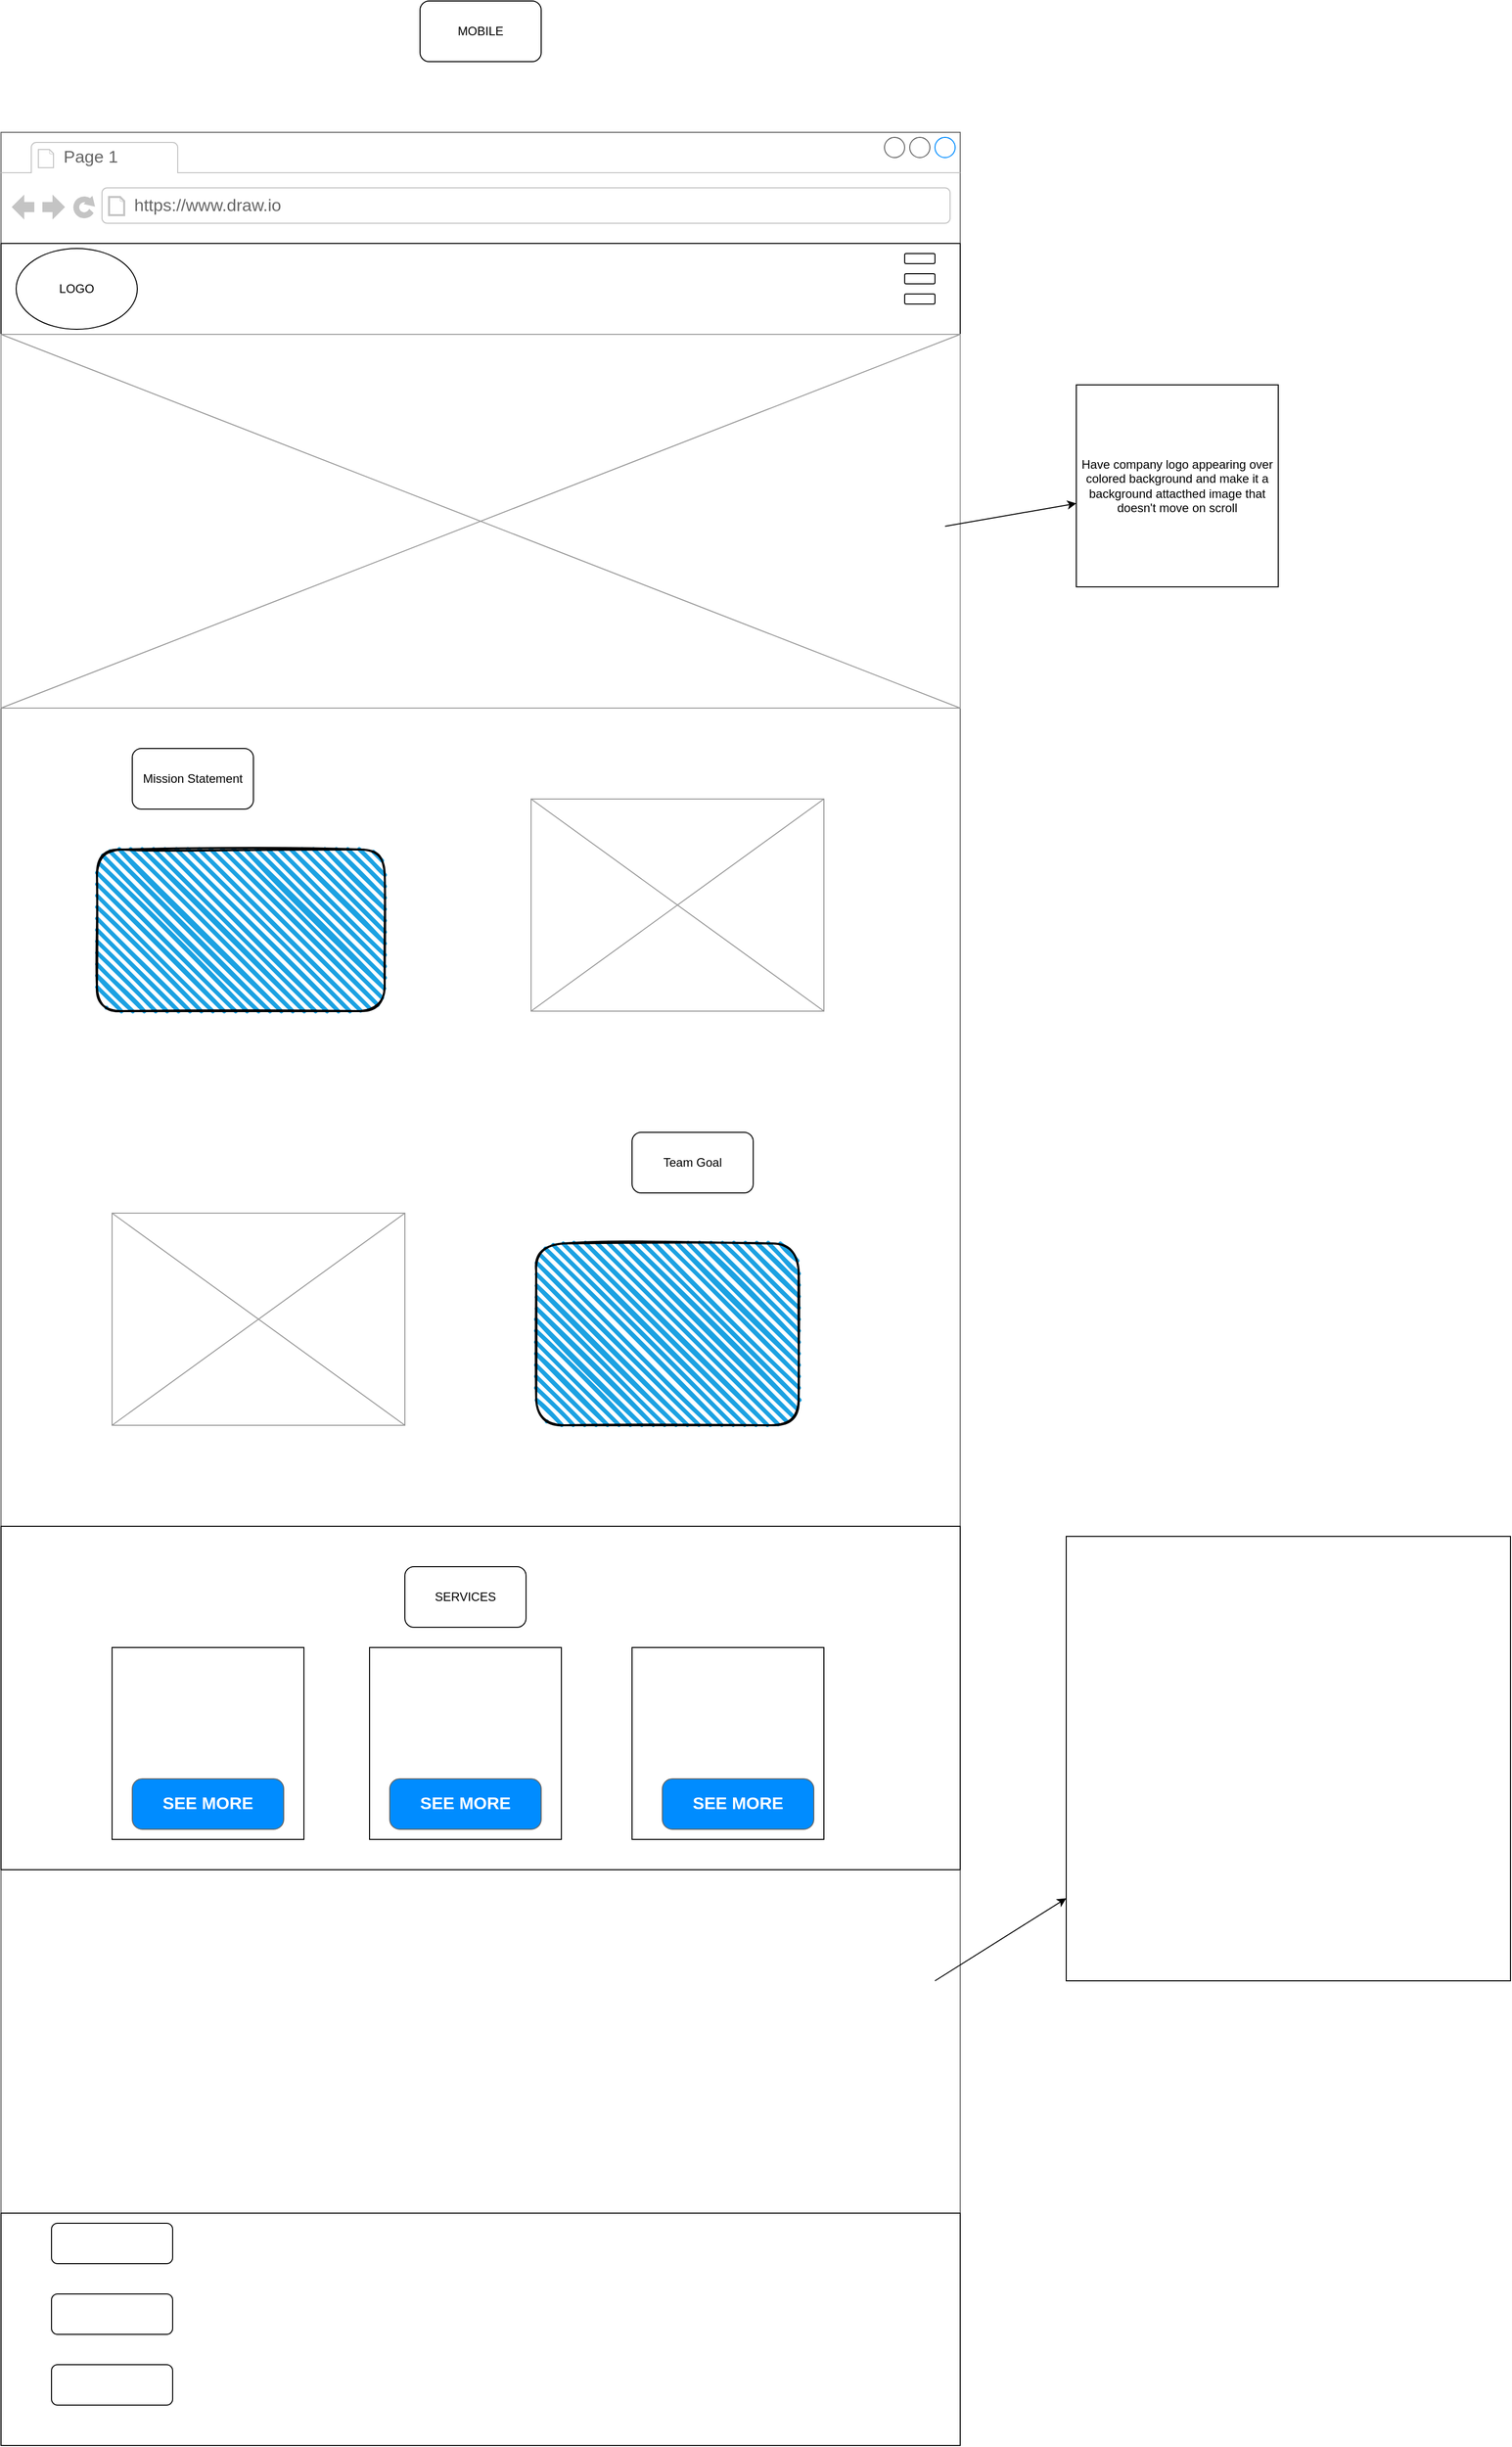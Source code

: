 <mxfile>
    <diagram id="YFqSTxKyqCX9KpbCYe6F" name="Page-1">
        <mxGraphModel dx="2073" dy="779" grid="1" gridSize="10" guides="1" tooltips="1" connect="1" arrows="1" fold="1" page="1" pageScale="1" pageWidth="850" pageHeight="1100" math="0" shadow="0">
            <root>
                <mxCell id="0"/>
                <mxCell id="1" parent="0"/>
                <mxCell id="2" value="MOBILE" style="rounded=1;whiteSpace=wrap;html=1;" vertex="1" parent="1">
                    <mxGeometry x="360" y="370" width="120" height="60" as="geometry"/>
                </mxCell>
                <mxCell id="3" value="" style="strokeWidth=1;shadow=0;dashed=0;align=center;html=1;shape=mxgraph.mockup.containers.browserWindow;rSize=0;strokeColor=#666666;strokeColor2=#008cff;strokeColor3=#c4c4c4;mainText=,;recursiveResize=0;" vertex="1" parent="1">
                    <mxGeometry x="-55" y="500" width="950" height="2290" as="geometry"/>
                </mxCell>
                <mxCell id="4" value="Page 1" style="strokeWidth=1;shadow=0;dashed=0;align=center;html=1;shape=mxgraph.mockup.containers.anchor;fontSize=17;fontColor=#666666;align=left;" vertex="1" parent="3">
                    <mxGeometry x="60" y="12" width="110" height="26" as="geometry"/>
                </mxCell>
                <mxCell id="5" value="https://www.draw.io" style="strokeWidth=1;shadow=0;dashed=0;align=center;html=1;shape=mxgraph.mockup.containers.anchor;rSize=0;fontSize=17;fontColor=#666666;align=left;" vertex="1" parent="3">
                    <mxGeometry x="130" y="60" width="250" height="26" as="geometry"/>
                </mxCell>
                <mxCell id="6" value="" style="rounded=0;whiteSpace=wrap;html=1;" vertex="1" parent="3">
                    <mxGeometry y="110" width="950" height="90" as="geometry"/>
                </mxCell>
                <mxCell id="7" value="LOGO" style="ellipse;whiteSpace=wrap;html=1;" vertex="1" parent="3">
                    <mxGeometry x="15" y="115" width="120" height="80" as="geometry"/>
                </mxCell>
                <mxCell id="10" value="" style="rounded=1;whiteSpace=wrap;html=1;" vertex="1" parent="3">
                    <mxGeometry x="895" y="160" width="30" height="10" as="geometry"/>
                </mxCell>
                <mxCell id="9" value="" style="rounded=1;whiteSpace=wrap;html=1;" vertex="1" parent="3">
                    <mxGeometry x="895" y="140" width="30" height="10" as="geometry"/>
                </mxCell>
                <mxCell id="8" value="" style="rounded=1;whiteSpace=wrap;html=1;" vertex="1" parent="3">
                    <mxGeometry x="895" y="120" width="30" height="10" as="geometry"/>
                </mxCell>
                <mxCell id="11" value="" style="verticalLabelPosition=bottom;shadow=0;dashed=0;align=center;html=1;verticalAlign=top;strokeWidth=1;shape=mxgraph.mockup.graphics.simpleIcon;strokeColor=#999999;" vertex="1" parent="3">
                    <mxGeometry y="200" width="950" height="370" as="geometry"/>
                </mxCell>
                <mxCell id="14" value="Mission Statement" style="rounded=1;whiteSpace=wrap;html=1;" vertex="1" parent="3">
                    <mxGeometry x="130" y="610" width="120" height="60" as="geometry"/>
                </mxCell>
                <mxCell id="15" value="" style="rounded=1;whiteSpace=wrap;html=1;strokeWidth=2;fillWeight=4;hachureGap=8;hachureAngle=45;fillColor=#1ba1e2;sketch=1;" vertex="1" parent="3">
                    <mxGeometry x="95" y="710" width="285" height="160" as="geometry"/>
                </mxCell>
                <mxCell id="16" value="" style="verticalLabelPosition=bottom;shadow=0;dashed=0;align=center;html=1;verticalAlign=top;strokeWidth=1;shape=mxgraph.mockup.graphics.simpleIcon;strokeColor=#999999;" vertex="1" parent="3">
                    <mxGeometry x="525" y="660" width="290" height="210" as="geometry"/>
                </mxCell>
                <mxCell id="17" value="Team Goal" style="rounded=1;whiteSpace=wrap;html=1;" vertex="1" parent="3">
                    <mxGeometry x="625" y="990" width="120" height="60" as="geometry"/>
                </mxCell>
                <mxCell id="18" value="" style="rounded=1;whiteSpace=wrap;html=1;strokeWidth=2;fillWeight=4;hachureGap=8;hachureAngle=45;fillColor=#1ba1e2;sketch=1;" vertex="1" parent="3">
                    <mxGeometry x="530" y="1100" width="260" height="180" as="geometry"/>
                </mxCell>
                <mxCell id="20" value="" style="verticalLabelPosition=bottom;shadow=0;dashed=0;align=center;html=1;verticalAlign=top;strokeWidth=1;shape=mxgraph.mockup.graphics.simpleIcon;strokeColor=#999999;" vertex="1" parent="3">
                    <mxGeometry x="110" y="1070" width="290" height="210" as="geometry"/>
                </mxCell>
                <mxCell id="21" value="" style="rounded=0;whiteSpace=wrap;html=1;" vertex="1" parent="3">
                    <mxGeometry y="1380" width="950" height="340" as="geometry"/>
                </mxCell>
                <mxCell id="22" value="SERVICES" style="rounded=1;whiteSpace=wrap;html=1;" vertex="1" parent="3">
                    <mxGeometry x="400" y="1420" width="120" height="60" as="geometry"/>
                </mxCell>
                <mxCell id="23" value="" style="whiteSpace=wrap;html=1;aspect=fixed;" vertex="1" parent="3">
                    <mxGeometry x="110" y="1500" width="190" height="190" as="geometry"/>
                </mxCell>
                <mxCell id="24" value="" style="whiteSpace=wrap;html=1;aspect=fixed;" vertex="1" parent="3">
                    <mxGeometry x="365" y="1500" width="190" height="190" as="geometry"/>
                </mxCell>
                <mxCell id="25" value="" style="whiteSpace=wrap;html=1;aspect=fixed;" vertex="1" parent="3">
                    <mxGeometry x="625" y="1500" width="190" height="190" as="geometry"/>
                </mxCell>
                <mxCell id="26" value="SEE MORE" style="strokeWidth=1;shadow=0;dashed=0;align=center;html=1;shape=mxgraph.mockup.buttons.button;strokeColor=#666666;fontColor=#ffffff;mainText=;buttonStyle=round;fontSize=17;fontStyle=1;fillColor=#008cff;whiteSpace=wrap;" vertex="1" parent="3">
                    <mxGeometry x="130" y="1630" width="150" height="50" as="geometry"/>
                </mxCell>
                <mxCell id="30" value="SEE MORE" style="strokeWidth=1;shadow=0;dashed=0;align=center;html=1;shape=mxgraph.mockup.buttons.button;strokeColor=#666666;fontColor=#ffffff;mainText=;buttonStyle=round;fontSize=17;fontStyle=1;fillColor=#008cff;whiteSpace=wrap;" vertex="1" parent="3">
                    <mxGeometry x="385" y="1630" width="150" height="50" as="geometry"/>
                </mxCell>
                <mxCell id="31" value="SEE MORE" style="strokeWidth=1;shadow=0;dashed=0;align=center;html=1;shape=mxgraph.mockup.buttons.button;strokeColor=#666666;fontColor=#ffffff;mainText=;buttonStyle=round;fontSize=17;fontStyle=1;fillColor=#008cff;whiteSpace=wrap;" vertex="1" parent="3">
                    <mxGeometry x="655" y="1630" width="150" height="50" as="geometry"/>
                </mxCell>
                <mxCell id="32" value="" style="rounded=0;whiteSpace=wrap;html=1;" vertex="1" parent="3">
                    <mxGeometry y="2060" width="950" height="230" as="geometry"/>
                </mxCell>
                <mxCell id="33" value="&lt;div style=&quot;text-align: start;&quot;&gt;&lt;span style=&quot;background-color: initial; font-size: 0px;&quot;&gt;&lt;font face=&quot;monospace&quot; color=&quot;rgba(0, 0, 0, 0)&quot;&gt;HOEMN&lt;/font&gt;&lt;/span&gt;&lt;/div&gt;" style="rounded=1;whiteSpace=wrap;html=1;" vertex="1" parent="3">
                    <mxGeometry x="50" y="2070" width="120" height="40" as="geometry"/>
                </mxCell>
                <mxCell id="35" value="&lt;div style=&quot;text-align: start;&quot;&gt;&lt;span style=&quot;background-color: initial; font-size: 0px;&quot;&gt;&lt;font face=&quot;monospace&quot; color=&quot;rgba(0, 0, 0, 0)&quot;&gt;V&lt;/font&gt;&lt;/span&gt;&lt;/div&gt;" style="rounded=1;whiteSpace=wrap;html=1;" vertex="1" parent="3">
                    <mxGeometry x="50" y="2140" width="120" height="40" as="geometry"/>
                </mxCell>
                <mxCell id="36" value="&lt;div style=&quot;text-align: start;&quot;&gt;&lt;span style=&quot;background-color: initial; font-size: 0px;&quot;&gt;&lt;font face=&quot;monospace&quot; color=&quot;rgba(0, 0, 0, 0)&quot;&gt;V&lt;/font&gt;&lt;/span&gt;&lt;/div&gt;" style="rounded=1;whiteSpace=wrap;html=1;" vertex="1" parent="3">
                    <mxGeometry x="50" y="2210" width="120" height="40" as="geometry"/>
                </mxCell>
                <mxCell id="12" value="" style="endArrow=classic;html=1;" edge="1" parent="1" target="13">
                    <mxGeometry width="50" height="50" relative="1" as="geometry">
                        <mxPoint x="880" y="890" as="sourcePoint"/>
                        <mxPoint x="930" y="840" as="targetPoint"/>
                    </mxGeometry>
                </mxCell>
                <mxCell id="13" value="Have company logo appearing over colored background and make it a background attacthed image that doesn't move on scroll" style="whiteSpace=wrap;html=1;aspect=fixed;" vertex="1" parent="1">
                    <mxGeometry x="1010" y="750" width="200" height="200" as="geometry"/>
                </mxCell>
                <mxCell id="37" value="" style="endArrow=classic;html=1;" edge="1" parent="1" target="38">
                    <mxGeometry width="50" height="50" relative="1" as="geometry">
                        <mxPoint x="870" y="2330" as="sourcePoint"/>
                        <mxPoint x="1020" y="2160" as="targetPoint"/>
                    </mxGeometry>
                </mxCell>
                <mxCell id="38" value="" style="whiteSpace=wrap;html=1;aspect=fixed;" vertex="1" parent="1">
                    <mxGeometry x="1000" y="1890" width="440" height="440" as="geometry"/>
                </mxCell>
            </root>
        </mxGraphModel>
    </diagram>
</mxfile>